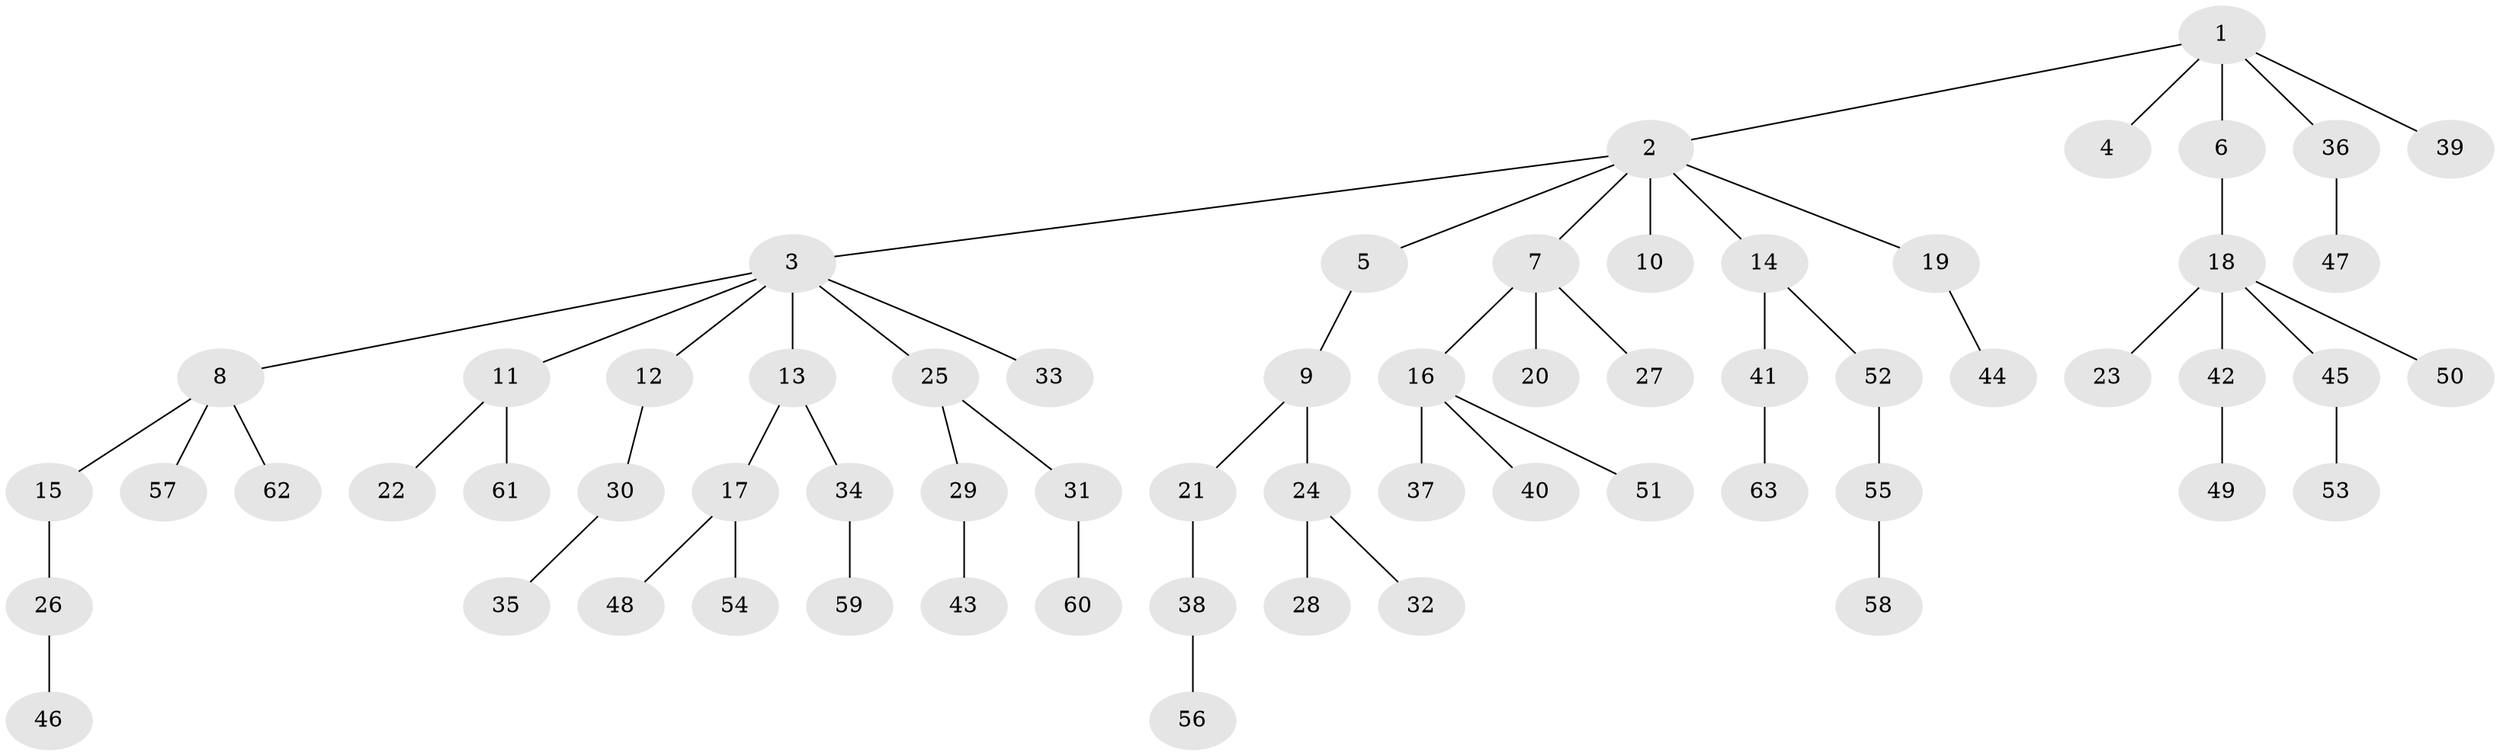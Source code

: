 // Generated by graph-tools (version 1.1) at 2025/02/03/09/25 03:02:29]
// undirected, 63 vertices, 62 edges
graph export_dot {
graph [start="1"]
  node [color=gray90,style=filled];
  1;
  2;
  3;
  4;
  5;
  6;
  7;
  8;
  9;
  10;
  11;
  12;
  13;
  14;
  15;
  16;
  17;
  18;
  19;
  20;
  21;
  22;
  23;
  24;
  25;
  26;
  27;
  28;
  29;
  30;
  31;
  32;
  33;
  34;
  35;
  36;
  37;
  38;
  39;
  40;
  41;
  42;
  43;
  44;
  45;
  46;
  47;
  48;
  49;
  50;
  51;
  52;
  53;
  54;
  55;
  56;
  57;
  58;
  59;
  60;
  61;
  62;
  63;
  1 -- 2;
  1 -- 4;
  1 -- 6;
  1 -- 36;
  1 -- 39;
  2 -- 3;
  2 -- 5;
  2 -- 7;
  2 -- 10;
  2 -- 14;
  2 -- 19;
  3 -- 8;
  3 -- 11;
  3 -- 12;
  3 -- 13;
  3 -- 25;
  3 -- 33;
  5 -- 9;
  6 -- 18;
  7 -- 16;
  7 -- 20;
  7 -- 27;
  8 -- 15;
  8 -- 57;
  8 -- 62;
  9 -- 21;
  9 -- 24;
  11 -- 22;
  11 -- 61;
  12 -- 30;
  13 -- 17;
  13 -- 34;
  14 -- 41;
  14 -- 52;
  15 -- 26;
  16 -- 37;
  16 -- 40;
  16 -- 51;
  17 -- 48;
  17 -- 54;
  18 -- 23;
  18 -- 42;
  18 -- 45;
  18 -- 50;
  19 -- 44;
  21 -- 38;
  24 -- 28;
  24 -- 32;
  25 -- 29;
  25 -- 31;
  26 -- 46;
  29 -- 43;
  30 -- 35;
  31 -- 60;
  34 -- 59;
  36 -- 47;
  38 -- 56;
  41 -- 63;
  42 -- 49;
  45 -- 53;
  52 -- 55;
  55 -- 58;
}
